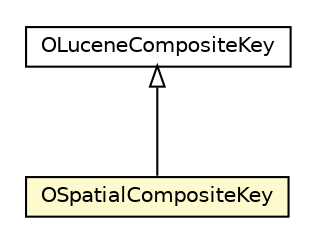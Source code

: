 #!/usr/local/bin/dot
#
# Class diagram 
# Generated by UMLGraph version R5_6-24-gf6e263 (http://www.umlgraph.org/)
#

digraph G {
	edge [fontname="Helvetica",fontsize=10,labelfontname="Helvetica",labelfontsize=10];
	node [fontname="Helvetica",fontsize=10,shape=plaintext];
	nodesep=0.25;
	ranksep=0.5;
	// com.orientechnologies.spatial.collections.OSpatialCompositeKey
	c6865295 [label=<<table title="com.orientechnologies.spatial.collections.OSpatialCompositeKey" border="0" cellborder="1" cellspacing="0" cellpadding="2" port="p" bgcolor="lemonChiffon" href="./OSpatialCompositeKey.html">
		<tr><td><table border="0" cellspacing="0" cellpadding="1">
<tr><td align="center" balign="center"> OSpatialCompositeKey </td></tr>
		</table></td></tr>
		</table>>, URL="./OSpatialCompositeKey.html", fontname="Helvetica", fontcolor="black", fontsize=10.0];
	// com.orientechnologies.lucene.collections.OLuceneCompositeKey
	c6865374 [label=<<table title="com.orientechnologies.lucene.collections.OLuceneCompositeKey" border="0" cellborder="1" cellspacing="0" cellpadding="2" port="p" href="../../lucene/collections/OLuceneCompositeKey.html">
		<tr><td><table border="0" cellspacing="0" cellpadding="1">
<tr><td align="center" balign="center"> OLuceneCompositeKey </td></tr>
		</table></td></tr>
		</table>>, URL="../../lucene/collections/OLuceneCompositeKey.html", fontname="Helvetica", fontcolor="black", fontsize=10.0];
	//com.orientechnologies.spatial.collections.OSpatialCompositeKey extends com.orientechnologies.lucene.collections.OLuceneCompositeKey
	c6865374:p -> c6865295:p [dir=back,arrowtail=empty];
}

